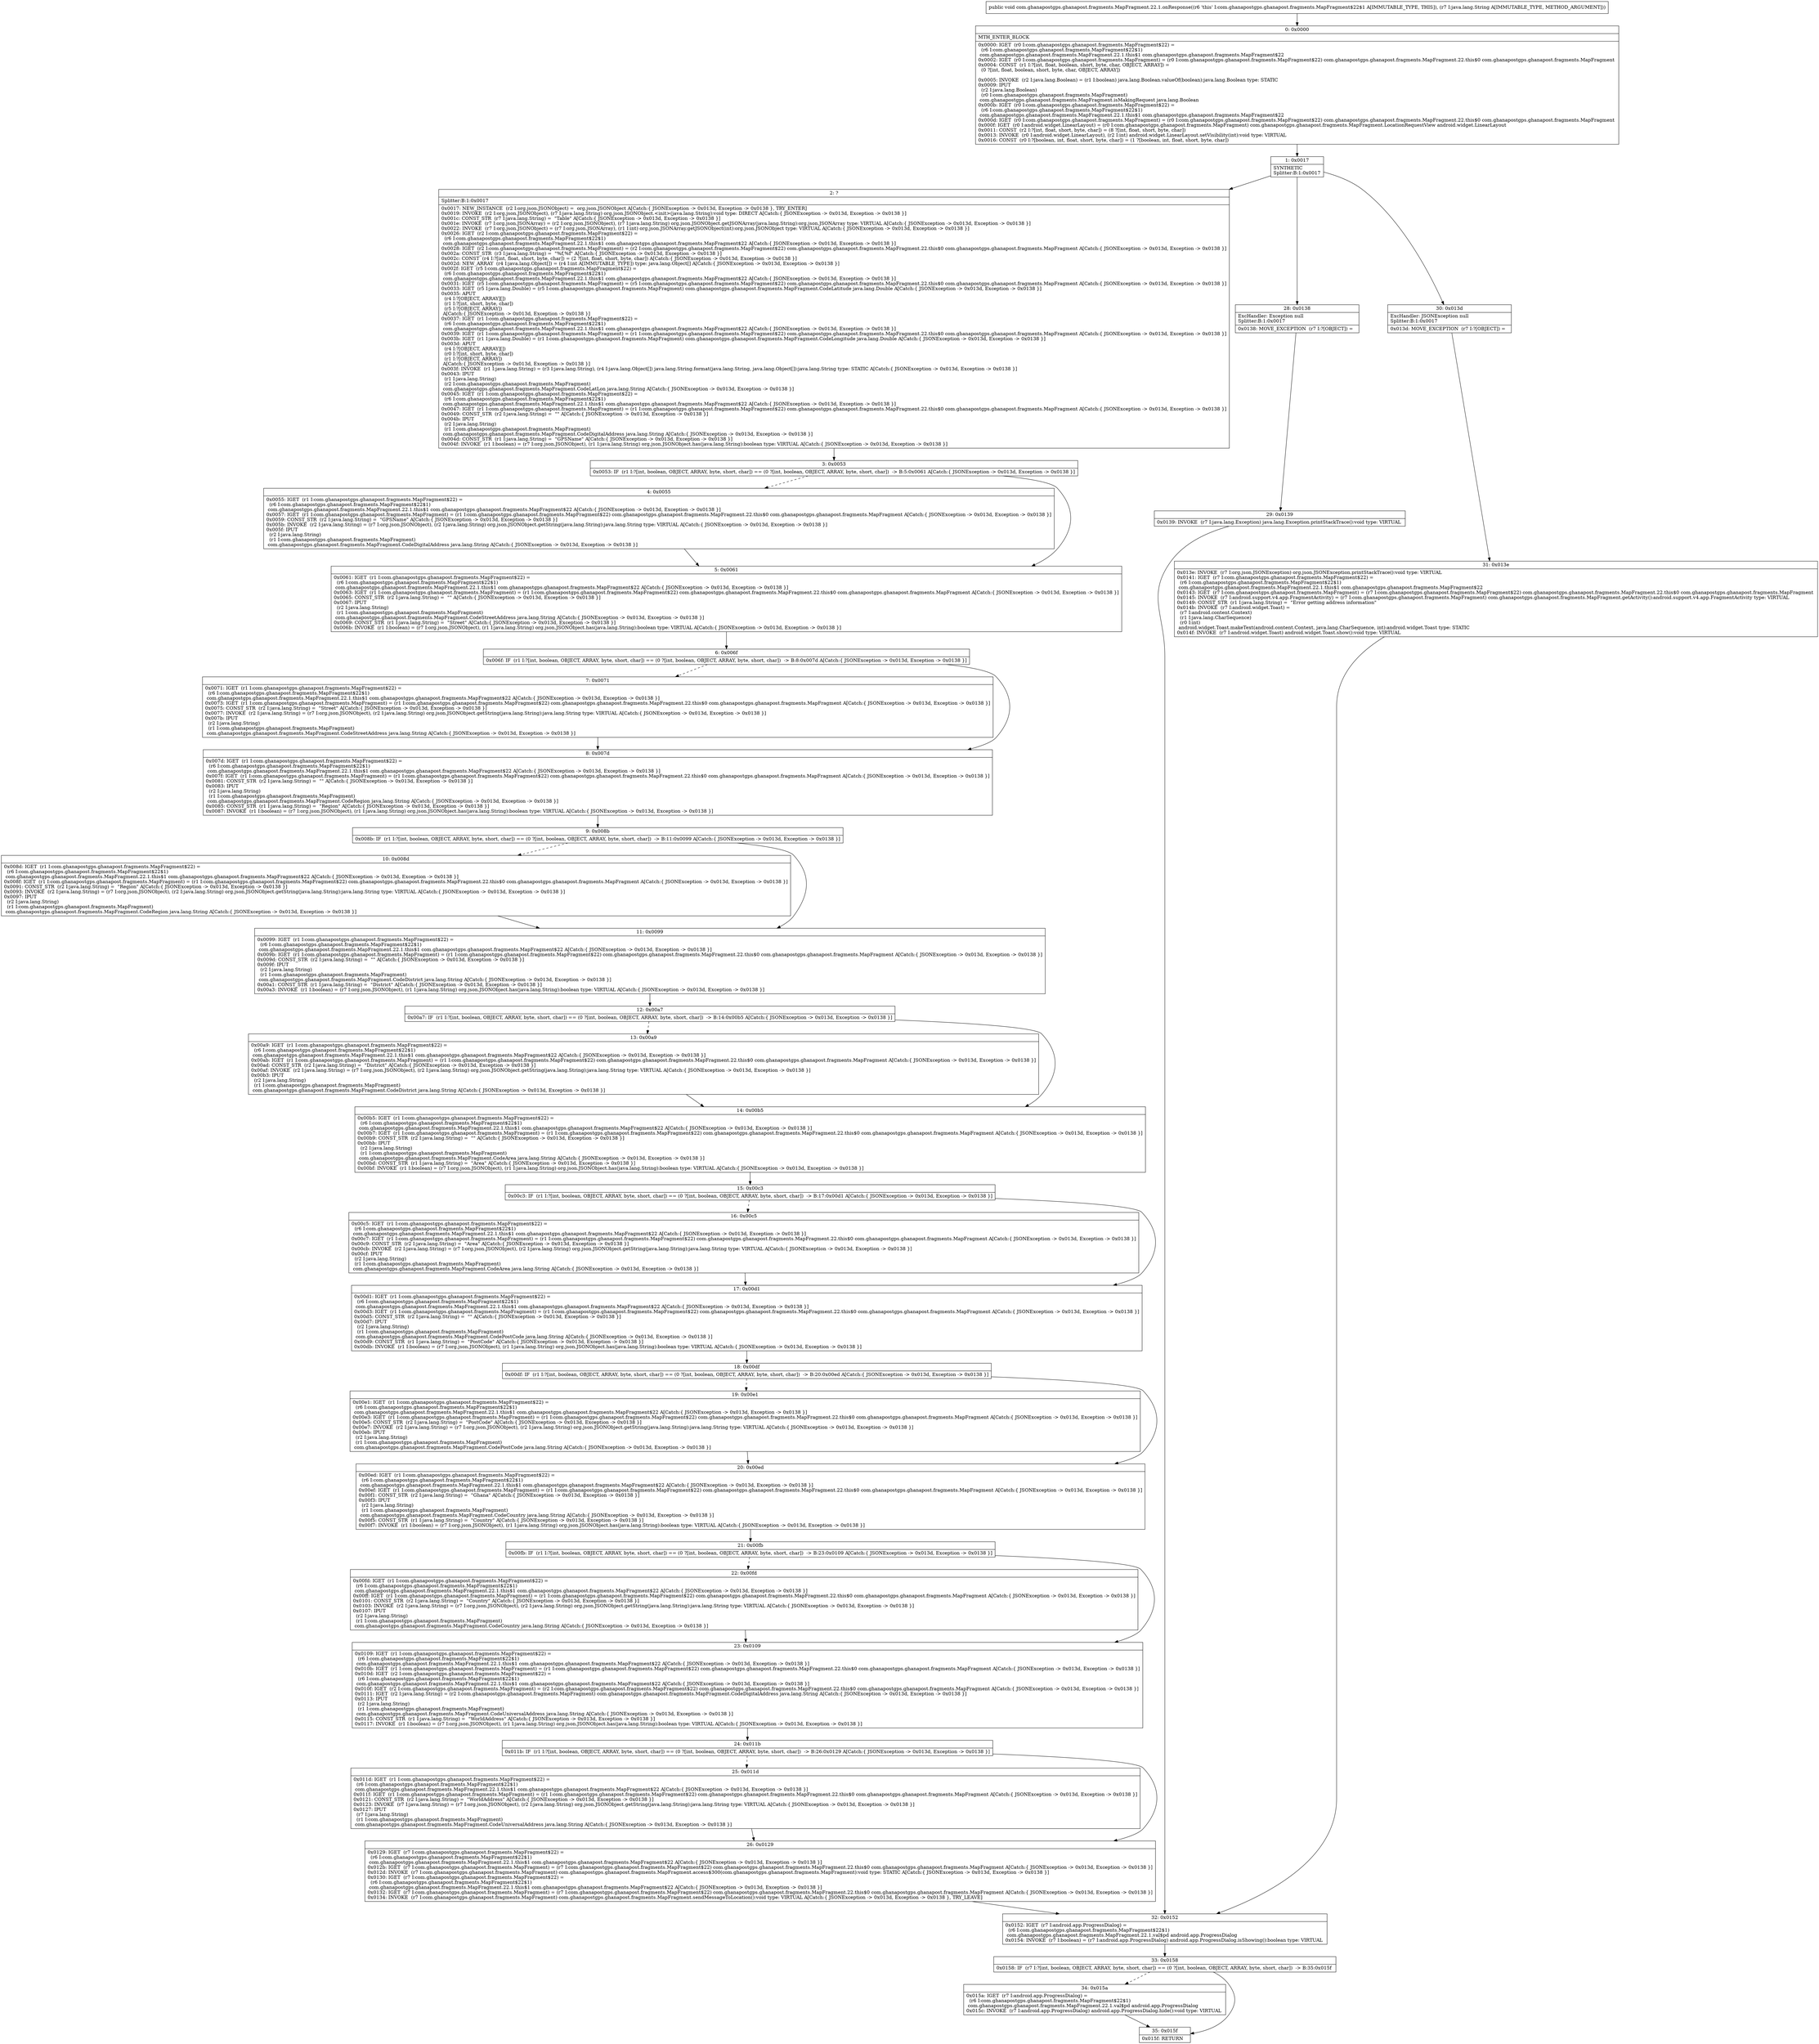 digraph "CFG forcom.ghanapostgps.ghanapost.fragments.MapFragment.22.1.onResponse(Ljava\/lang\/String;)V" {
Node_0 [shape=record,label="{0\:\ 0x0000|MTH_ENTER_BLOCK\l|0x0000: IGET  (r0 I:com.ghanapostgps.ghanapost.fragments.MapFragment$22) = \l  (r6 I:com.ghanapostgps.ghanapost.fragments.MapFragment$22$1)\l com.ghanapostgps.ghanapost.fragments.MapFragment.22.1.this$1 com.ghanapostgps.ghanapost.fragments.MapFragment$22 \l0x0002: IGET  (r0 I:com.ghanapostgps.ghanapost.fragments.MapFragment) = (r0 I:com.ghanapostgps.ghanapost.fragments.MapFragment$22) com.ghanapostgps.ghanapost.fragments.MapFragment.22.this$0 com.ghanapostgps.ghanapost.fragments.MapFragment \l0x0004: CONST  (r1 I:?[int, float, boolean, short, byte, char, OBJECT, ARRAY]) = \l  (0 ?[int, float, boolean, short, byte, char, OBJECT, ARRAY])\l \l0x0005: INVOKE  (r2 I:java.lang.Boolean) = (r1 I:boolean) java.lang.Boolean.valueOf(boolean):java.lang.Boolean type: STATIC \l0x0009: IPUT  \l  (r2 I:java.lang.Boolean)\l  (r0 I:com.ghanapostgps.ghanapost.fragments.MapFragment)\l com.ghanapostgps.ghanapost.fragments.MapFragment.isMakingRequest java.lang.Boolean \l0x000b: IGET  (r0 I:com.ghanapostgps.ghanapost.fragments.MapFragment$22) = \l  (r6 I:com.ghanapostgps.ghanapost.fragments.MapFragment$22$1)\l com.ghanapostgps.ghanapost.fragments.MapFragment.22.1.this$1 com.ghanapostgps.ghanapost.fragments.MapFragment$22 \l0x000d: IGET  (r0 I:com.ghanapostgps.ghanapost.fragments.MapFragment) = (r0 I:com.ghanapostgps.ghanapost.fragments.MapFragment$22) com.ghanapostgps.ghanapost.fragments.MapFragment.22.this$0 com.ghanapostgps.ghanapost.fragments.MapFragment \l0x000f: IGET  (r0 I:android.widget.LinearLayout) = (r0 I:com.ghanapostgps.ghanapost.fragments.MapFragment) com.ghanapostgps.ghanapost.fragments.MapFragment.LocationRequestView android.widget.LinearLayout \l0x0011: CONST  (r2 I:?[int, float, short, byte, char]) = (8 ?[int, float, short, byte, char]) \l0x0013: INVOKE  (r0 I:android.widget.LinearLayout), (r2 I:int) android.widget.LinearLayout.setVisibility(int):void type: VIRTUAL \l0x0016: CONST  (r0 I:?[boolean, int, float, short, byte, char]) = (1 ?[boolean, int, float, short, byte, char]) \l}"];
Node_1 [shape=record,label="{1\:\ 0x0017|SYNTHETIC\lSplitter:B:1:0x0017\l}"];
Node_2 [shape=record,label="{2\:\ ?|Splitter:B:1:0x0017\l|0x0017: NEW_INSTANCE  (r2 I:org.json.JSONObject) =  org.json.JSONObject A[Catch:\{ JSONException \-\> 0x013d, Exception \-\> 0x0138 \}, TRY_ENTER]\l0x0019: INVOKE  (r2 I:org.json.JSONObject), (r7 I:java.lang.String) org.json.JSONObject.\<init\>(java.lang.String):void type: DIRECT A[Catch:\{ JSONException \-\> 0x013d, Exception \-\> 0x0138 \}]\l0x001c: CONST_STR  (r7 I:java.lang.String) =  \"Table\" A[Catch:\{ JSONException \-\> 0x013d, Exception \-\> 0x0138 \}]\l0x001e: INVOKE  (r7 I:org.json.JSONArray) = (r2 I:org.json.JSONObject), (r7 I:java.lang.String) org.json.JSONObject.getJSONArray(java.lang.String):org.json.JSONArray type: VIRTUAL A[Catch:\{ JSONException \-\> 0x013d, Exception \-\> 0x0138 \}]\l0x0022: INVOKE  (r7 I:org.json.JSONObject) = (r7 I:org.json.JSONArray), (r1 I:int) org.json.JSONArray.getJSONObject(int):org.json.JSONObject type: VIRTUAL A[Catch:\{ JSONException \-\> 0x013d, Exception \-\> 0x0138 \}]\l0x0026: IGET  (r2 I:com.ghanapostgps.ghanapost.fragments.MapFragment$22) = \l  (r6 I:com.ghanapostgps.ghanapost.fragments.MapFragment$22$1)\l com.ghanapostgps.ghanapost.fragments.MapFragment.22.1.this$1 com.ghanapostgps.ghanapost.fragments.MapFragment$22 A[Catch:\{ JSONException \-\> 0x013d, Exception \-\> 0x0138 \}]\l0x0028: IGET  (r2 I:com.ghanapostgps.ghanapost.fragments.MapFragment) = (r2 I:com.ghanapostgps.ghanapost.fragments.MapFragment$22) com.ghanapostgps.ghanapost.fragments.MapFragment.22.this$0 com.ghanapostgps.ghanapost.fragments.MapFragment A[Catch:\{ JSONException \-\> 0x013d, Exception \-\> 0x0138 \}]\l0x002a: CONST_STR  (r3 I:java.lang.String) =  \"%f,%f\" A[Catch:\{ JSONException \-\> 0x013d, Exception \-\> 0x0138 \}]\l0x002c: CONST  (r4 I:?[int, float, short, byte, char]) = (2 ?[int, float, short, byte, char]) A[Catch:\{ JSONException \-\> 0x013d, Exception \-\> 0x0138 \}]\l0x002d: NEW_ARRAY  (r4 I:java.lang.Object[]) = (r4 I:int A[IMMUTABLE_TYPE]) type: java.lang.Object[] A[Catch:\{ JSONException \-\> 0x013d, Exception \-\> 0x0138 \}]\l0x002f: IGET  (r5 I:com.ghanapostgps.ghanapost.fragments.MapFragment$22) = \l  (r6 I:com.ghanapostgps.ghanapost.fragments.MapFragment$22$1)\l com.ghanapostgps.ghanapost.fragments.MapFragment.22.1.this$1 com.ghanapostgps.ghanapost.fragments.MapFragment$22 A[Catch:\{ JSONException \-\> 0x013d, Exception \-\> 0x0138 \}]\l0x0031: IGET  (r5 I:com.ghanapostgps.ghanapost.fragments.MapFragment) = (r5 I:com.ghanapostgps.ghanapost.fragments.MapFragment$22) com.ghanapostgps.ghanapost.fragments.MapFragment.22.this$0 com.ghanapostgps.ghanapost.fragments.MapFragment A[Catch:\{ JSONException \-\> 0x013d, Exception \-\> 0x0138 \}]\l0x0033: IGET  (r5 I:java.lang.Double) = (r5 I:com.ghanapostgps.ghanapost.fragments.MapFragment) com.ghanapostgps.ghanapost.fragments.MapFragment.CodeLatitude java.lang.Double A[Catch:\{ JSONException \-\> 0x013d, Exception \-\> 0x0138 \}]\l0x0035: APUT  \l  (r4 I:?[OBJECT, ARRAY][])\l  (r1 I:?[int, short, byte, char])\l  (r5 I:?[OBJECT, ARRAY])\l A[Catch:\{ JSONException \-\> 0x013d, Exception \-\> 0x0138 \}]\l0x0037: IGET  (r1 I:com.ghanapostgps.ghanapost.fragments.MapFragment$22) = \l  (r6 I:com.ghanapostgps.ghanapost.fragments.MapFragment$22$1)\l com.ghanapostgps.ghanapost.fragments.MapFragment.22.1.this$1 com.ghanapostgps.ghanapost.fragments.MapFragment$22 A[Catch:\{ JSONException \-\> 0x013d, Exception \-\> 0x0138 \}]\l0x0039: IGET  (r1 I:com.ghanapostgps.ghanapost.fragments.MapFragment) = (r1 I:com.ghanapostgps.ghanapost.fragments.MapFragment$22) com.ghanapostgps.ghanapost.fragments.MapFragment.22.this$0 com.ghanapostgps.ghanapost.fragments.MapFragment A[Catch:\{ JSONException \-\> 0x013d, Exception \-\> 0x0138 \}]\l0x003b: IGET  (r1 I:java.lang.Double) = (r1 I:com.ghanapostgps.ghanapost.fragments.MapFragment) com.ghanapostgps.ghanapost.fragments.MapFragment.CodeLongitude java.lang.Double A[Catch:\{ JSONException \-\> 0x013d, Exception \-\> 0x0138 \}]\l0x003d: APUT  \l  (r4 I:?[OBJECT, ARRAY][])\l  (r0 I:?[int, short, byte, char])\l  (r1 I:?[OBJECT, ARRAY])\l A[Catch:\{ JSONException \-\> 0x013d, Exception \-\> 0x0138 \}]\l0x003f: INVOKE  (r1 I:java.lang.String) = (r3 I:java.lang.String), (r4 I:java.lang.Object[]) java.lang.String.format(java.lang.String, java.lang.Object[]):java.lang.String type: STATIC A[Catch:\{ JSONException \-\> 0x013d, Exception \-\> 0x0138 \}]\l0x0043: IPUT  \l  (r1 I:java.lang.String)\l  (r2 I:com.ghanapostgps.ghanapost.fragments.MapFragment)\l com.ghanapostgps.ghanapost.fragments.MapFragment.CodeLatLon java.lang.String A[Catch:\{ JSONException \-\> 0x013d, Exception \-\> 0x0138 \}]\l0x0045: IGET  (r1 I:com.ghanapostgps.ghanapost.fragments.MapFragment$22) = \l  (r6 I:com.ghanapostgps.ghanapost.fragments.MapFragment$22$1)\l com.ghanapostgps.ghanapost.fragments.MapFragment.22.1.this$1 com.ghanapostgps.ghanapost.fragments.MapFragment$22 A[Catch:\{ JSONException \-\> 0x013d, Exception \-\> 0x0138 \}]\l0x0047: IGET  (r1 I:com.ghanapostgps.ghanapost.fragments.MapFragment) = (r1 I:com.ghanapostgps.ghanapost.fragments.MapFragment$22) com.ghanapostgps.ghanapost.fragments.MapFragment.22.this$0 com.ghanapostgps.ghanapost.fragments.MapFragment A[Catch:\{ JSONException \-\> 0x013d, Exception \-\> 0x0138 \}]\l0x0049: CONST_STR  (r2 I:java.lang.String) =  \"\" A[Catch:\{ JSONException \-\> 0x013d, Exception \-\> 0x0138 \}]\l0x004b: IPUT  \l  (r2 I:java.lang.String)\l  (r1 I:com.ghanapostgps.ghanapost.fragments.MapFragment)\l com.ghanapostgps.ghanapost.fragments.MapFragment.CodeDigitalAddress java.lang.String A[Catch:\{ JSONException \-\> 0x013d, Exception \-\> 0x0138 \}]\l0x004d: CONST_STR  (r1 I:java.lang.String) =  \"GPSName\" A[Catch:\{ JSONException \-\> 0x013d, Exception \-\> 0x0138 \}]\l0x004f: INVOKE  (r1 I:boolean) = (r7 I:org.json.JSONObject), (r1 I:java.lang.String) org.json.JSONObject.has(java.lang.String):boolean type: VIRTUAL A[Catch:\{ JSONException \-\> 0x013d, Exception \-\> 0x0138 \}]\l}"];
Node_3 [shape=record,label="{3\:\ 0x0053|0x0053: IF  (r1 I:?[int, boolean, OBJECT, ARRAY, byte, short, char]) == (0 ?[int, boolean, OBJECT, ARRAY, byte, short, char])  \-\> B:5:0x0061 A[Catch:\{ JSONException \-\> 0x013d, Exception \-\> 0x0138 \}]\l}"];
Node_4 [shape=record,label="{4\:\ 0x0055|0x0055: IGET  (r1 I:com.ghanapostgps.ghanapost.fragments.MapFragment$22) = \l  (r6 I:com.ghanapostgps.ghanapost.fragments.MapFragment$22$1)\l com.ghanapostgps.ghanapost.fragments.MapFragment.22.1.this$1 com.ghanapostgps.ghanapost.fragments.MapFragment$22 A[Catch:\{ JSONException \-\> 0x013d, Exception \-\> 0x0138 \}]\l0x0057: IGET  (r1 I:com.ghanapostgps.ghanapost.fragments.MapFragment) = (r1 I:com.ghanapostgps.ghanapost.fragments.MapFragment$22) com.ghanapostgps.ghanapost.fragments.MapFragment.22.this$0 com.ghanapostgps.ghanapost.fragments.MapFragment A[Catch:\{ JSONException \-\> 0x013d, Exception \-\> 0x0138 \}]\l0x0059: CONST_STR  (r2 I:java.lang.String) =  \"GPSName\" A[Catch:\{ JSONException \-\> 0x013d, Exception \-\> 0x0138 \}]\l0x005b: INVOKE  (r2 I:java.lang.String) = (r7 I:org.json.JSONObject), (r2 I:java.lang.String) org.json.JSONObject.getString(java.lang.String):java.lang.String type: VIRTUAL A[Catch:\{ JSONException \-\> 0x013d, Exception \-\> 0x0138 \}]\l0x005f: IPUT  \l  (r2 I:java.lang.String)\l  (r1 I:com.ghanapostgps.ghanapost.fragments.MapFragment)\l com.ghanapostgps.ghanapost.fragments.MapFragment.CodeDigitalAddress java.lang.String A[Catch:\{ JSONException \-\> 0x013d, Exception \-\> 0x0138 \}]\l}"];
Node_5 [shape=record,label="{5\:\ 0x0061|0x0061: IGET  (r1 I:com.ghanapostgps.ghanapost.fragments.MapFragment$22) = \l  (r6 I:com.ghanapostgps.ghanapost.fragments.MapFragment$22$1)\l com.ghanapostgps.ghanapost.fragments.MapFragment.22.1.this$1 com.ghanapostgps.ghanapost.fragments.MapFragment$22 A[Catch:\{ JSONException \-\> 0x013d, Exception \-\> 0x0138 \}]\l0x0063: IGET  (r1 I:com.ghanapostgps.ghanapost.fragments.MapFragment) = (r1 I:com.ghanapostgps.ghanapost.fragments.MapFragment$22) com.ghanapostgps.ghanapost.fragments.MapFragment.22.this$0 com.ghanapostgps.ghanapost.fragments.MapFragment A[Catch:\{ JSONException \-\> 0x013d, Exception \-\> 0x0138 \}]\l0x0065: CONST_STR  (r2 I:java.lang.String) =  \"\" A[Catch:\{ JSONException \-\> 0x013d, Exception \-\> 0x0138 \}]\l0x0067: IPUT  \l  (r2 I:java.lang.String)\l  (r1 I:com.ghanapostgps.ghanapost.fragments.MapFragment)\l com.ghanapostgps.ghanapost.fragments.MapFragment.CodeStreetAddress java.lang.String A[Catch:\{ JSONException \-\> 0x013d, Exception \-\> 0x0138 \}]\l0x0069: CONST_STR  (r1 I:java.lang.String) =  \"Street\" A[Catch:\{ JSONException \-\> 0x013d, Exception \-\> 0x0138 \}]\l0x006b: INVOKE  (r1 I:boolean) = (r7 I:org.json.JSONObject), (r1 I:java.lang.String) org.json.JSONObject.has(java.lang.String):boolean type: VIRTUAL A[Catch:\{ JSONException \-\> 0x013d, Exception \-\> 0x0138 \}]\l}"];
Node_6 [shape=record,label="{6\:\ 0x006f|0x006f: IF  (r1 I:?[int, boolean, OBJECT, ARRAY, byte, short, char]) == (0 ?[int, boolean, OBJECT, ARRAY, byte, short, char])  \-\> B:8:0x007d A[Catch:\{ JSONException \-\> 0x013d, Exception \-\> 0x0138 \}]\l}"];
Node_7 [shape=record,label="{7\:\ 0x0071|0x0071: IGET  (r1 I:com.ghanapostgps.ghanapost.fragments.MapFragment$22) = \l  (r6 I:com.ghanapostgps.ghanapost.fragments.MapFragment$22$1)\l com.ghanapostgps.ghanapost.fragments.MapFragment.22.1.this$1 com.ghanapostgps.ghanapost.fragments.MapFragment$22 A[Catch:\{ JSONException \-\> 0x013d, Exception \-\> 0x0138 \}]\l0x0073: IGET  (r1 I:com.ghanapostgps.ghanapost.fragments.MapFragment) = (r1 I:com.ghanapostgps.ghanapost.fragments.MapFragment$22) com.ghanapostgps.ghanapost.fragments.MapFragment.22.this$0 com.ghanapostgps.ghanapost.fragments.MapFragment A[Catch:\{ JSONException \-\> 0x013d, Exception \-\> 0x0138 \}]\l0x0075: CONST_STR  (r2 I:java.lang.String) =  \"Street\" A[Catch:\{ JSONException \-\> 0x013d, Exception \-\> 0x0138 \}]\l0x0077: INVOKE  (r2 I:java.lang.String) = (r7 I:org.json.JSONObject), (r2 I:java.lang.String) org.json.JSONObject.getString(java.lang.String):java.lang.String type: VIRTUAL A[Catch:\{ JSONException \-\> 0x013d, Exception \-\> 0x0138 \}]\l0x007b: IPUT  \l  (r2 I:java.lang.String)\l  (r1 I:com.ghanapostgps.ghanapost.fragments.MapFragment)\l com.ghanapostgps.ghanapost.fragments.MapFragment.CodeStreetAddress java.lang.String A[Catch:\{ JSONException \-\> 0x013d, Exception \-\> 0x0138 \}]\l}"];
Node_8 [shape=record,label="{8\:\ 0x007d|0x007d: IGET  (r1 I:com.ghanapostgps.ghanapost.fragments.MapFragment$22) = \l  (r6 I:com.ghanapostgps.ghanapost.fragments.MapFragment$22$1)\l com.ghanapostgps.ghanapost.fragments.MapFragment.22.1.this$1 com.ghanapostgps.ghanapost.fragments.MapFragment$22 A[Catch:\{ JSONException \-\> 0x013d, Exception \-\> 0x0138 \}]\l0x007f: IGET  (r1 I:com.ghanapostgps.ghanapost.fragments.MapFragment) = (r1 I:com.ghanapostgps.ghanapost.fragments.MapFragment$22) com.ghanapostgps.ghanapost.fragments.MapFragment.22.this$0 com.ghanapostgps.ghanapost.fragments.MapFragment A[Catch:\{ JSONException \-\> 0x013d, Exception \-\> 0x0138 \}]\l0x0081: CONST_STR  (r2 I:java.lang.String) =  \"\" A[Catch:\{ JSONException \-\> 0x013d, Exception \-\> 0x0138 \}]\l0x0083: IPUT  \l  (r2 I:java.lang.String)\l  (r1 I:com.ghanapostgps.ghanapost.fragments.MapFragment)\l com.ghanapostgps.ghanapost.fragments.MapFragment.CodeRegion java.lang.String A[Catch:\{ JSONException \-\> 0x013d, Exception \-\> 0x0138 \}]\l0x0085: CONST_STR  (r1 I:java.lang.String) =  \"Region\" A[Catch:\{ JSONException \-\> 0x013d, Exception \-\> 0x0138 \}]\l0x0087: INVOKE  (r1 I:boolean) = (r7 I:org.json.JSONObject), (r1 I:java.lang.String) org.json.JSONObject.has(java.lang.String):boolean type: VIRTUAL A[Catch:\{ JSONException \-\> 0x013d, Exception \-\> 0x0138 \}]\l}"];
Node_9 [shape=record,label="{9\:\ 0x008b|0x008b: IF  (r1 I:?[int, boolean, OBJECT, ARRAY, byte, short, char]) == (0 ?[int, boolean, OBJECT, ARRAY, byte, short, char])  \-\> B:11:0x0099 A[Catch:\{ JSONException \-\> 0x013d, Exception \-\> 0x0138 \}]\l}"];
Node_10 [shape=record,label="{10\:\ 0x008d|0x008d: IGET  (r1 I:com.ghanapostgps.ghanapost.fragments.MapFragment$22) = \l  (r6 I:com.ghanapostgps.ghanapost.fragments.MapFragment$22$1)\l com.ghanapostgps.ghanapost.fragments.MapFragment.22.1.this$1 com.ghanapostgps.ghanapost.fragments.MapFragment$22 A[Catch:\{ JSONException \-\> 0x013d, Exception \-\> 0x0138 \}]\l0x008f: IGET  (r1 I:com.ghanapostgps.ghanapost.fragments.MapFragment) = (r1 I:com.ghanapostgps.ghanapost.fragments.MapFragment$22) com.ghanapostgps.ghanapost.fragments.MapFragment.22.this$0 com.ghanapostgps.ghanapost.fragments.MapFragment A[Catch:\{ JSONException \-\> 0x013d, Exception \-\> 0x0138 \}]\l0x0091: CONST_STR  (r2 I:java.lang.String) =  \"Region\" A[Catch:\{ JSONException \-\> 0x013d, Exception \-\> 0x0138 \}]\l0x0093: INVOKE  (r2 I:java.lang.String) = (r7 I:org.json.JSONObject), (r2 I:java.lang.String) org.json.JSONObject.getString(java.lang.String):java.lang.String type: VIRTUAL A[Catch:\{ JSONException \-\> 0x013d, Exception \-\> 0x0138 \}]\l0x0097: IPUT  \l  (r2 I:java.lang.String)\l  (r1 I:com.ghanapostgps.ghanapost.fragments.MapFragment)\l com.ghanapostgps.ghanapost.fragments.MapFragment.CodeRegion java.lang.String A[Catch:\{ JSONException \-\> 0x013d, Exception \-\> 0x0138 \}]\l}"];
Node_11 [shape=record,label="{11\:\ 0x0099|0x0099: IGET  (r1 I:com.ghanapostgps.ghanapost.fragments.MapFragment$22) = \l  (r6 I:com.ghanapostgps.ghanapost.fragments.MapFragment$22$1)\l com.ghanapostgps.ghanapost.fragments.MapFragment.22.1.this$1 com.ghanapostgps.ghanapost.fragments.MapFragment$22 A[Catch:\{ JSONException \-\> 0x013d, Exception \-\> 0x0138 \}]\l0x009b: IGET  (r1 I:com.ghanapostgps.ghanapost.fragments.MapFragment) = (r1 I:com.ghanapostgps.ghanapost.fragments.MapFragment$22) com.ghanapostgps.ghanapost.fragments.MapFragment.22.this$0 com.ghanapostgps.ghanapost.fragments.MapFragment A[Catch:\{ JSONException \-\> 0x013d, Exception \-\> 0x0138 \}]\l0x009d: CONST_STR  (r2 I:java.lang.String) =  \"\" A[Catch:\{ JSONException \-\> 0x013d, Exception \-\> 0x0138 \}]\l0x009f: IPUT  \l  (r2 I:java.lang.String)\l  (r1 I:com.ghanapostgps.ghanapost.fragments.MapFragment)\l com.ghanapostgps.ghanapost.fragments.MapFragment.CodeDistrict java.lang.String A[Catch:\{ JSONException \-\> 0x013d, Exception \-\> 0x0138 \}]\l0x00a1: CONST_STR  (r1 I:java.lang.String) =  \"District\" A[Catch:\{ JSONException \-\> 0x013d, Exception \-\> 0x0138 \}]\l0x00a3: INVOKE  (r1 I:boolean) = (r7 I:org.json.JSONObject), (r1 I:java.lang.String) org.json.JSONObject.has(java.lang.String):boolean type: VIRTUAL A[Catch:\{ JSONException \-\> 0x013d, Exception \-\> 0x0138 \}]\l}"];
Node_12 [shape=record,label="{12\:\ 0x00a7|0x00a7: IF  (r1 I:?[int, boolean, OBJECT, ARRAY, byte, short, char]) == (0 ?[int, boolean, OBJECT, ARRAY, byte, short, char])  \-\> B:14:0x00b5 A[Catch:\{ JSONException \-\> 0x013d, Exception \-\> 0x0138 \}]\l}"];
Node_13 [shape=record,label="{13\:\ 0x00a9|0x00a9: IGET  (r1 I:com.ghanapostgps.ghanapost.fragments.MapFragment$22) = \l  (r6 I:com.ghanapostgps.ghanapost.fragments.MapFragment$22$1)\l com.ghanapostgps.ghanapost.fragments.MapFragment.22.1.this$1 com.ghanapostgps.ghanapost.fragments.MapFragment$22 A[Catch:\{ JSONException \-\> 0x013d, Exception \-\> 0x0138 \}]\l0x00ab: IGET  (r1 I:com.ghanapostgps.ghanapost.fragments.MapFragment) = (r1 I:com.ghanapostgps.ghanapost.fragments.MapFragment$22) com.ghanapostgps.ghanapost.fragments.MapFragment.22.this$0 com.ghanapostgps.ghanapost.fragments.MapFragment A[Catch:\{ JSONException \-\> 0x013d, Exception \-\> 0x0138 \}]\l0x00ad: CONST_STR  (r2 I:java.lang.String) =  \"District\" A[Catch:\{ JSONException \-\> 0x013d, Exception \-\> 0x0138 \}]\l0x00af: INVOKE  (r2 I:java.lang.String) = (r7 I:org.json.JSONObject), (r2 I:java.lang.String) org.json.JSONObject.getString(java.lang.String):java.lang.String type: VIRTUAL A[Catch:\{ JSONException \-\> 0x013d, Exception \-\> 0x0138 \}]\l0x00b3: IPUT  \l  (r2 I:java.lang.String)\l  (r1 I:com.ghanapostgps.ghanapost.fragments.MapFragment)\l com.ghanapostgps.ghanapost.fragments.MapFragment.CodeDistrict java.lang.String A[Catch:\{ JSONException \-\> 0x013d, Exception \-\> 0x0138 \}]\l}"];
Node_14 [shape=record,label="{14\:\ 0x00b5|0x00b5: IGET  (r1 I:com.ghanapostgps.ghanapost.fragments.MapFragment$22) = \l  (r6 I:com.ghanapostgps.ghanapost.fragments.MapFragment$22$1)\l com.ghanapostgps.ghanapost.fragments.MapFragment.22.1.this$1 com.ghanapostgps.ghanapost.fragments.MapFragment$22 A[Catch:\{ JSONException \-\> 0x013d, Exception \-\> 0x0138 \}]\l0x00b7: IGET  (r1 I:com.ghanapostgps.ghanapost.fragments.MapFragment) = (r1 I:com.ghanapostgps.ghanapost.fragments.MapFragment$22) com.ghanapostgps.ghanapost.fragments.MapFragment.22.this$0 com.ghanapostgps.ghanapost.fragments.MapFragment A[Catch:\{ JSONException \-\> 0x013d, Exception \-\> 0x0138 \}]\l0x00b9: CONST_STR  (r2 I:java.lang.String) =  \"\" A[Catch:\{ JSONException \-\> 0x013d, Exception \-\> 0x0138 \}]\l0x00bb: IPUT  \l  (r2 I:java.lang.String)\l  (r1 I:com.ghanapostgps.ghanapost.fragments.MapFragment)\l com.ghanapostgps.ghanapost.fragments.MapFragment.CodeArea java.lang.String A[Catch:\{ JSONException \-\> 0x013d, Exception \-\> 0x0138 \}]\l0x00bd: CONST_STR  (r1 I:java.lang.String) =  \"Area\" A[Catch:\{ JSONException \-\> 0x013d, Exception \-\> 0x0138 \}]\l0x00bf: INVOKE  (r1 I:boolean) = (r7 I:org.json.JSONObject), (r1 I:java.lang.String) org.json.JSONObject.has(java.lang.String):boolean type: VIRTUAL A[Catch:\{ JSONException \-\> 0x013d, Exception \-\> 0x0138 \}]\l}"];
Node_15 [shape=record,label="{15\:\ 0x00c3|0x00c3: IF  (r1 I:?[int, boolean, OBJECT, ARRAY, byte, short, char]) == (0 ?[int, boolean, OBJECT, ARRAY, byte, short, char])  \-\> B:17:0x00d1 A[Catch:\{ JSONException \-\> 0x013d, Exception \-\> 0x0138 \}]\l}"];
Node_16 [shape=record,label="{16\:\ 0x00c5|0x00c5: IGET  (r1 I:com.ghanapostgps.ghanapost.fragments.MapFragment$22) = \l  (r6 I:com.ghanapostgps.ghanapost.fragments.MapFragment$22$1)\l com.ghanapostgps.ghanapost.fragments.MapFragment.22.1.this$1 com.ghanapostgps.ghanapost.fragments.MapFragment$22 A[Catch:\{ JSONException \-\> 0x013d, Exception \-\> 0x0138 \}]\l0x00c7: IGET  (r1 I:com.ghanapostgps.ghanapost.fragments.MapFragment) = (r1 I:com.ghanapostgps.ghanapost.fragments.MapFragment$22) com.ghanapostgps.ghanapost.fragments.MapFragment.22.this$0 com.ghanapostgps.ghanapost.fragments.MapFragment A[Catch:\{ JSONException \-\> 0x013d, Exception \-\> 0x0138 \}]\l0x00c9: CONST_STR  (r2 I:java.lang.String) =  \"Area\" A[Catch:\{ JSONException \-\> 0x013d, Exception \-\> 0x0138 \}]\l0x00cb: INVOKE  (r2 I:java.lang.String) = (r7 I:org.json.JSONObject), (r2 I:java.lang.String) org.json.JSONObject.getString(java.lang.String):java.lang.String type: VIRTUAL A[Catch:\{ JSONException \-\> 0x013d, Exception \-\> 0x0138 \}]\l0x00cf: IPUT  \l  (r2 I:java.lang.String)\l  (r1 I:com.ghanapostgps.ghanapost.fragments.MapFragment)\l com.ghanapostgps.ghanapost.fragments.MapFragment.CodeArea java.lang.String A[Catch:\{ JSONException \-\> 0x013d, Exception \-\> 0x0138 \}]\l}"];
Node_17 [shape=record,label="{17\:\ 0x00d1|0x00d1: IGET  (r1 I:com.ghanapostgps.ghanapost.fragments.MapFragment$22) = \l  (r6 I:com.ghanapostgps.ghanapost.fragments.MapFragment$22$1)\l com.ghanapostgps.ghanapost.fragments.MapFragment.22.1.this$1 com.ghanapostgps.ghanapost.fragments.MapFragment$22 A[Catch:\{ JSONException \-\> 0x013d, Exception \-\> 0x0138 \}]\l0x00d3: IGET  (r1 I:com.ghanapostgps.ghanapost.fragments.MapFragment) = (r1 I:com.ghanapostgps.ghanapost.fragments.MapFragment$22) com.ghanapostgps.ghanapost.fragments.MapFragment.22.this$0 com.ghanapostgps.ghanapost.fragments.MapFragment A[Catch:\{ JSONException \-\> 0x013d, Exception \-\> 0x0138 \}]\l0x00d5: CONST_STR  (r2 I:java.lang.String) =  \"\" A[Catch:\{ JSONException \-\> 0x013d, Exception \-\> 0x0138 \}]\l0x00d7: IPUT  \l  (r2 I:java.lang.String)\l  (r1 I:com.ghanapostgps.ghanapost.fragments.MapFragment)\l com.ghanapostgps.ghanapost.fragments.MapFragment.CodePostCode java.lang.String A[Catch:\{ JSONException \-\> 0x013d, Exception \-\> 0x0138 \}]\l0x00d9: CONST_STR  (r1 I:java.lang.String) =  \"PostCode\" A[Catch:\{ JSONException \-\> 0x013d, Exception \-\> 0x0138 \}]\l0x00db: INVOKE  (r1 I:boolean) = (r7 I:org.json.JSONObject), (r1 I:java.lang.String) org.json.JSONObject.has(java.lang.String):boolean type: VIRTUAL A[Catch:\{ JSONException \-\> 0x013d, Exception \-\> 0x0138 \}]\l}"];
Node_18 [shape=record,label="{18\:\ 0x00df|0x00df: IF  (r1 I:?[int, boolean, OBJECT, ARRAY, byte, short, char]) == (0 ?[int, boolean, OBJECT, ARRAY, byte, short, char])  \-\> B:20:0x00ed A[Catch:\{ JSONException \-\> 0x013d, Exception \-\> 0x0138 \}]\l}"];
Node_19 [shape=record,label="{19\:\ 0x00e1|0x00e1: IGET  (r1 I:com.ghanapostgps.ghanapost.fragments.MapFragment$22) = \l  (r6 I:com.ghanapostgps.ghanapost.fragments.MapFragment$22$1)\l com.ghanapostgps.ghanapost.fragments.MapFragment.22.1.this$1 com.ghanapostgps.ghanapost.fragments.MapFragment$22 A[Catch:\{ JSONException \-\> 0x013d, Exception \-\> 0x0138 \}]\l0x00e3: IGET  (r1 I:com.ghanapostgps.ghanapost.fragments.MapFragment) = (r1 I:com.ghanapostgps.ghanapost.fragments.MapFragment$22) com.ghanapostgps.ghanapost.fragments.MapFragment.22.this$0 com.ghanapostgps.ghanapost.fragments.MapFragment A[Catch:\{ JSONException \-\> 0x013d, Exception \-\> 0x0138 \}]\l0x00e5: CONST_STR  (r2 I:java.lang.String) =  \"PostCode\" A[Catch:\{ JSONException \-\> 0x013d, Exception \-\> 0x0138 \}]\l0x00e7: INVOKE  (r2 I:java.lang.String) = (r7 I:org.json.JSONObject), (r2 I:java.lang.String) org.json.JSONObject.getString(java.lang.String):java.lang.String type: VIRTUAL A[Catch:\{ JSONException \-\> 0x013d, Exception \-\> 0x0138 \}]\l0x00eb: IPUT  \l  (r2 I:java.lang.String)\l  (r1 I:com.ghanapostgps.ghanapost.fragments.MapFragment)\l com.ghanapostgps.ghanapost.fragments.MapFragment.CodePostCode java.lang.String A[Catch:\{ JSONException \-\> 0x013d, Exception \-\> 0x0138 \}]\l}"];
Node_20 [shape=record,label="{20\:\ 0x00ed|0x00ed: IGET  (r1 I:com.ghanapostgps.ghanapost.fragments.MapFragment$22) = \l  (r6 I:com.ghanapostgps.ghanapost.fragments.MapFragment$22$1)\l com.ghanapostgps.ghanapost.fragments.MapFragment.22.1.this$1 com.ghanapostgps.ghanapost.fragments.MapFragment$22 A[Catch:\{ JSONException \-\> 0x013d, Exception \-\> 0x0138 \}]\l0x00ef: IGET  (r1 I:com.ghanapostgps.ghanapost.fragments.MapFragment) = (r1 I:com.ghanapostgps.ghanapost.fragments.MapFragment$22) com.ghanapostgps.ghanapost.fragments.MapFragment.22.this$0 com.ghanapostgps.ghanapost.fragments.MapFragment A[Catch:\{ JSONException \-\> 0x013d, Exception \-\> 0x0138 \}]\l0x00f1: CONST_STR  (r2 I:java.lang.String) =  \"Ghana\" A[Catch:\{ JSONException \-\> 0x013d, Exception \-\> 0x0138 \}]\l0x00f3: IPUT  \l  (r2 I:java.lang.String)\l  (r1 I:com.ghanapostgps.ghanapost.fragments.MapFragment)\l com.ghanapostgps.ghanapost.fragments.MapFragment.CodeCountry java.lang.String A[Catch:\{ JSONException \-\> 0x013d, Exception \-\> 0x0138 \}]\l0x00f5: CONST_STR  (r1 I:java.lang.String) =  \"Country\" A[Catch:\{ JSONException \-\> 0x013d, Exception \-\> 0x0138 \}]\l0x00f7: INVOKE  (r1 I:boolean) = (r7 I:org.json.JSONObject), (r1 I:java.lang.String) org.json.JSONObject.has(java.lang.String):boolean type: VIRTUAL A[Catch:\{ JSONException \-\> 0x013d, Exception \-\> 0x0138 \}]\l}"];
Node_21 [shape=record,label="{21\:\ 0x00fb|0x00fb: IF  (r1 I:?[int, boolean, OBJECT, ARRAY, byte, short, char]) == (0 ?[int, boolean, OBJECT, ARRAY, byte, short, char])  \-\> B:23:0x0109 A[Catch:\{ JSONException \-\> 0x013d, Exception \-\> 0x0138 \}]\l}"];
Node_22 [shape=record,label="{22\:\ 0x00fd|0x00fd: IGET  (r1 I:com.ghanapostgps.ghanapost.fragments.MapFragment$22) = \l  (r6 I:com.ghanapostgps.ghanapost.fragments.MapFragment$22$1)\l com.ghanapostgps.ghanapost.fragments.MapFragment.22.1.this$1 com.ghanapostgps.ghanapost.fragments.MapFragment$22 A[Catch:\{ JSONException \-\> 0x013d, Exception \-\> 0x0138 \}]\l0x00ff: IGET  (r1 I:com.ghanapostgps.ghanapost.fragments.MapFragment) = (r1 I:com.ghanapostgps.ghanapost.fragments.MapFragment$22) com.ghanapostgps.ghanapost.fragments.MapFragment.22.this$0 com.ghanapostgps.ghanapost.fragments.MapFragment A[Catch:\{ JSONException \-\> 0x013d, Exception \-\> 0x0138 \}]\l0x0101: CONST_STR  (r2 I:java.lang.String) =  \"Country\" A[Catch:\{ JSONException \-\> 0x013d, Exception \-\> 0x0138 \}]\l0x0103: INVOKE  (r2 I:java.lang.String) = (r7 I:org.json.JSONObject), (r2 I:java.lang.String) org.json.JSONObject.getString(java.lang.String):java.lang.String type: VIRTUAL A[Catch:\{ JSONException \-\> 0x013d, Exception \-\> 0x0138 \}]\l0x0107: IPUT  \l  (r2 I:java.lang.String)\l  (r1 I:com.ghanapostgps.ghanapost.fragments.MapFragment)\l com.ghanapostgps.ghanapost.fragments.MapFragment.CodeCountry java.lang.String A[Catch:\{ JSONException \-\> 0x013d, Exception \-\> 0x0138 \}]\l}"];
Node_23 [shape=record,label="{23\:\ 0x0109|0x0109: IGET  (r1 I:com.ghanapostgps.ghanapost.fragments.MapFragment$22) = \l  (r6 I:com.ghanapostgps.ghanapost.fragments.MapFragment$22$1)\l com.ghanapostgps.ghanapost.fragments.MapFragment.22.1.this$1 com.ghanapostgps.ghanapost.fragments.MapFragment$22 A[Catch:\{ JSONException \-\> 0x013d, Exception \-\> 0x0138 \}]\l0x010b: IGET  (r1 I:com.ghanapostgps.ghanapost.fragments.MapFragment) = (r1 I:com.ghanapostgps.ghanapost.fragments.MapFragment$22) com.ghanapostgps.ghanapost.fragments.MapFragment.22.this$0 com.ghanapostgps.ghanapost.fragments.MapFragment A[Catch:\{ JSONException \-\> 0x013d, Exception \-\> 0x0138 \}]\l0x010d: IGET  (r2 I:com.ghanapostgps.ghanapost.fragments.MapFragment$22) = \l  (r6 I:com.ghanapostgps.ghanapost.fragments.MapFragment$22$1)\l com.ghanapostgps.ghanapost.fragments.MapFragment.22.1.this$1 com.ghanapostgps.ghanapost.fragments.MapFragment$22 A[Catch:\{ JSONException \-\> 0x013d, Exception \-\> 0x0138 \}]\l0x010f: IGET  (r2 I:com.ghanapostgps.ghanapost.fragments.MapFragment) = (r2 I:com.ghanapostgps.ghanapost.fragments.MapFragment$22) com.ghanapostgps.ghanapost.fragments.MapFragment.22.this$0 com.ghanapostgps.ghanapost.fragments.MapFragment A[Catch:\{ JSONException \-\> 0x013d, Exception \-\> 0x0138 \}]\l0x0111: IGET  (r2 I:java.lang.String) = (r2 I:com.ghanapostgps.ghanapost.fragments.MapFragment) com.ghanapostgps.ghanapost.fragments.MapFragment.CodeDigitalAddress java.lang.String A[Catch:\{ JSONException \-\> 0x013d, Exception \-\> 0x0138 \}]\l0x0113: IPUT  \l  (r2 I:java.lang.String)\l  (r1 I:com.ghanapostgps.ghanapost.fragments.MapFragment)\l com.ghanapostgps.ghanapost.fragments.MapFragment.CodeUniversalAddress java.lang.String A[Catch:\{ JSONException \-\> 0x013d, Exception \-\> 0x0138 \}]\l0x0115: CONST_STR  (r1 I:java.lang.String) =  \"WorldAddress\" A[Catch:\{ JSONException \-\> 0x013d, Exception \-\> 0x0138 \}]\l0x0117: INVOKE  (r1 I:boolean) = (r7 I:org.json.JSONObject), (r1 I:java.lang.String) org.json.JSONObject.has(java.lang.String):boolean type: VIRTUAL A[Catch:\{ JSONException \-\> 0x013d, Exception \-\> 0x0138 \}]\l}"];
Node_24 [shape=record,label="{24\:\ 0x011b|0x011b: IF  (r1 I:?[int, boolean, OBJECT, ARRAY, byte, short, char]) == (0 ?[int, boolean, OBJECT, ARRAY, byte, short, char])  \-\> B:26:0x0129 A[Catch:\{ JSONException \-\> 0x013d, Exception \-\> 0x0138 \}]\l}"];
Node_25 [shape=record,label="{25\:\ 0x011d|0x011d: IGET  (r1 I:com.ghanapostgps.ghanapost.fragments.MapFragment$22) = \l  (r6 I:com.ghanapostgps.ghanapost.fragments.MapFragment$22$1)\l com.ghanapostgps.ghanapost.fragments.MapFragment.22.1.this$1 com.ghanapostgps.ghanapost.fragments.MapFragment$22 A[Catch:\{ JSONException \-\> 0x013d, Exception \-\> 0x0138 \}]\l0x011f: IGET  (r1 I:com.ghanapostgps.ghanapost.fragments.MapFragment) = (r1 I:com.ghanapostgps.ghanapost.fragments.MapFragment$22) com.ghanapostgps.ghanapost.fragments.MapFragment.22.this$0 com.ghanapostgps.ghanapost.fragments.MapFragment A[Catch:\{ JSONException \-\> 0x013d, Exception \-\> 0x0138 \}]\l0x0121: CONST_STR  (r2 I:java.lang.String) =  \"WorldAddress\" A[Catch:\{ JSONException \-\> 0x013d, Exception \-\> 0x0138 \}]\l0x0123: INVOKE  (r7 I:java.lang.String) = (r7 I:org.json.JSONObject), (r2 I:java.lang.String) org.json.JSONObject.getString(java.lang.String):java.lang.String type: VIRTUAL A[Catch:\{ JSONException \-\> 0x013d, Exception \-\> 0x0138 \}]\l0x0127: IPUT  \l  (r7 I:java.lang.String)\l  (r1 I:com.ghanapostgps.ghanapost.fragments.MapFragment)\l com.ghanapostgps.ghanapost.fragments.MapFragment.CodeUniversalAddress java.lang.String A[Catch:\{ JSONException \-\> 0x013d, Exception \-\> 0x0138 \}]\l}"];
Node_26 [shape=record,label="{26\:\ 0x0129|0x0129: IGET  (r7 I:com.ghanapostgps.ghanapost.fragments.MapFragment$22) = \l  (r6 I:com.ghanapostgps.ghanapost.fragments.MapFragment$22$1)\l com.ghanapostgps.ghanapost.fragments.MapFragment.22.1.this$1 com.ghanapostgps.ghanapost.fragments.MapFragment$22 A[Catch:\{ JSONException \-\> 0x013d, Exception \-\> 0x0138 \}]\l0x012b: IGET  (r7 I:com.ghanapostgps.ghanapost.fragments.MapFragment) = (r7 I:com.ghanapostgps.ghanapost.fragments.MapFragment$22) com.ghanapostgps.ghanapost.fragments.MapFragment.22.this$0 com.ghanapostgps.ghanapost.fragments.MapFragment A[Catch:\{ JSONException \-\> 0x013d, Exception \-\> 0x0138 \}]\l0x012d: INVOKE  (r7 I:com.ghanapostgps.ghanapost.fragments.MapFragment) com.ghanapostgps.ghanapost.fragments.MapFragment.access$300(com.ghanapostgps.ghanapost.fragments.MapFragment):void type: STATIC A[Catch:\{ JSONException \-\> 0x013d, Exception \-\> 0x0138 \}]\l0x0130: IGET  (r7 I:com.ghanapostgps.ghanapost.fragments.MapFragment$22) = \l  (r6 I:com.ghanapostgps.ghanapost.fragments.MapFragment$22$1)\l com.ghanapostgps.ghanapost.fragments.MapFragment.22.1.this$1 com.ghanapostgps.ghanapost.fragments.MapFragment$22 A[Catch:\{ JSONException \-\> 0x013d, Exception \-\> 0x0138 \}]\l0x0132: IGET  (r7 I:com.ghanapostgps.ghanapost.fragments.MapFragment) = (r7 I:com.ghanapostgps.ghanapost.fragments.MapFragment$22) com.ghanapostgps.ghanapost.fragments.MapFragment.22.this$0 com.ghanapostgps.ghanapost.fragments.MapFragment A[Catch:\{ JSONException \-\> 0x013d, Exception \-\> 0x0138 \}]\l0x0134: INVOKE  (r7 I:com.ghanapostgps.ghanapost.fragments.MapFragment) com.ghanapostgps.ghanapost.fragments.MapFragment.sendMessageToLocation():void type: VIRTUAL A[Catch:\{ JSONException \-\> 0x013d, Exception \-\> 0x0138 \}, TRY_LEAVE]\l}"];
Node_28 [shape=record,label="{28\:\ 0x0138|ExcHandler: Exception null\lSplitter:B:1:0x0017\l|0x0138: MOVE_EXCEPTION  (r7 I:?[OBJECT]) =  \l}"];
Node_29 [shape=record,label="{29\:\ 0x0139|0x0139: INVOKE  (r7 I:java.lang.Exception) java.lang.Exception.printStackTrace():void type: VIRTUAL \l}"];
Node_30 [shape=record,label="{30\:\ 0x013d|ExcHandler: JSONException null\lSplitter:B:1:0x0017\l|0x013d: MOVE_EXCEPTION  (r7 I:?[OBJECT]) =  \l}"];
Node_31 [shape=record,label="{31\:\ 0x013e|0x013e: INVOKE  (r7 I:org.json.JSONException) org.json.JSONException.printStackTrace():void type: VIRTUAL \l0x0141: IGET  (r7 I:com.ghanapostgps.ghanapost.fragments.MapFragment$22) = \l  (r6 I:com.ghanapostgps.ghanapost.fragments.MapFragment$22$1)\l com.ghanapostgps.ghanapost.fragments.MapFragment.22.1.this$1 com.ghanapostgps.ghanapost.fragments.MapFragment$22 \l0x0143: IGET  (r7 I:com.ghanapostgps.ghanapost.fragments.MapFragment) = (r7 I:com.ghanapostgps.ghanapost.fragments.MapFragment$22) com.ghanapostgps.ghanapost.fragments.MapFragment.22.this$0 com.ghanapostgps.ghanapost.fragments.MapFragment \l0x0145: INVOKE  (r7 I:android.support.v4.app.FragmentActivity) = (r7 I:com.ghanapostgps.ghanapost.fragments.MapFragment) com.ghanapostgps.ghanapost.fragments.MapFragment.getActivity():android.support.v4.app.FragmentActivity type: VIRTUAL \l0x0149: CONST_STR  (r1 I:java.lang.String) =  \"Error getting address information\" \l0x014b: INVOKE  (r7 I:android.widget.Toast) = \l  (r7 I:android.content.Context)\l  (r1 I:java.lang.CharSequence)\l  (r0 I:int)\l android.widget.Toast.makeText(android.content.Context, java.lang.CharSequence, int):android.widget.Toast type: STATIC \l0x014f: INVOKE  (r7 I:android.widget.Toast) android.widget.Toast.show():void type: VIRTUAL \l}"];
Node_32 [shape=record,label="{32\:\ 0x0152|0x0152: IGET  (r7 I:android.app.ProgressDialog) = \l  (r6 I:com.ghanapostgps.ghanapost.fragments.MapFragment$22$1)\l com.ghanapostgps.ghanapost.fragments.MapFragment.22.1.val$pd android.app.ProgressDialog \l0x0154: INVOKE  (r7 I:boolean) = (r7 I:android.app.ProgressDialog) android.app.ProgressDialog.isShowing():boolean type: VIRTUAL \l}"];
Node_33 [shape=record,label="{33\:\ 0x0158|0x0158: IF  (r7 I:?[int, boolean, OBJECT, ARRAY, byte, short, char]) == (0 ?[int, boolean, OBJECT, ARRAY, byte, short, char])  \-\> B:35:0x015f \l}"];
Node_34 [shape=record,label="{34\:\ 0x015a|0x015a: IGET  (r7 I:android.app.ProgressDialog) = \l  (r6 I:com.ghanapostgps.ghanapost.fragments.MapFragment$22$1)\l com.ghanapostgps.ghanapost.fragments.MapFragment.22.1.val$pd android.app.ProgressDialog \l0x015c: INVOKE  (r7 I:android.app.ProgressDialog) android.app.ProgressDialog.hide():void type: VIRTUAL \l}"];
Node_35 [shape=record,label="{35\:\ 0x015f|0x015f: RETURN   \l}"];
MethodNode[shape=record,label="{public void com.ghanapostgps.ghanapost.fragments.MapFragment.22.1.onResponse((r6 'this' I:com.ghanapostgps.ghanapost.fragments.MapFragment$22$1 A[IMMUTABLE_TYPE, THIS]), (r7 I:java.lang.String A[IMMUTABLE_TYPE, METHOD_ARGUMENT])) }"];
MethodNode -> Node_0;
Node_0 -> Node_1;
Node_1 -> Node_2;
Node_1 -> Node_30;
Node_1 -> Node_28;
Node_2 -> Node_3;
Node_3 -> Node_4[style=dashed];
Node_3 -> Node_5;
Node_4 -> Node_5;
Node_5 -> Node_6;
Node_6 -> Node_7[style=dashed];
Node_6 -> Node_8;
Node_7 -> Node_8;
Node_8 -> Node_9;
Node_9 -> Node_10[style=dashed];
Node_9 -> Node_11;
Node_10 -> Node_11;
Node_11 -> Node_12;
Node_12 -> Node_13[style=dashed];
Node_12 -> Node_14;
Node_13 -> Node_14;
Node_14 -> Node_15;
Node_15 -> Node_16[style=dashed];
Node_15 -> Node_17;
Node_16 -> Node_17;
Node_17 -> Node_18;
Node_18 -> Node_19[style=dashed];
Node_18 -> Node_20;
Node_19 -> Node_20;
Node_20 -> Node_21;
Node_21 -> Node_22[style=dashed];
Node_21 -> Node_23;
Node_22 -> Node_23;
Node_23 -> Node_24;
Node_24 -> Node_25[style=dashed];
Node_24 -> Node_26;
Node_25 -> Node_26;
Node_26 -> Node_32;
Node_28 -> Node_29;
Node_29 -> Node_32;
Node_30 -> Node_31;
Node_31 -> Node_32;
Node_32 -> Node_33;
Node_33 -> Node_34[style=dashed];
Node_33 -> Node_35;
Node_34 -> Node_35;
}

